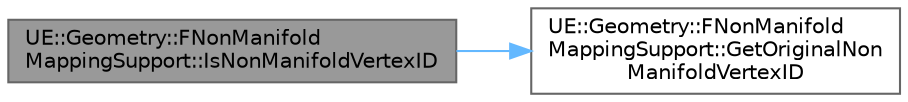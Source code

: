 digraph "UE::Geometry::FNonManifoldMappingSupport::IsNonManifoldVertexID"
{
 // INTERACTIVE_SVG=YES
 // LATEX_PDF_SIZE
  bgcolor="transparent";
  edge [fontname=Helvetica,fontsize=10,labelfontname=Helvetica,labelfontsize=10];
  node [fontname=Helvetica,fontsize=10,shape=box,height=0.2,width=0.4];
  rankdir="LR";
  Node1 [id="Node000001",label="UE::Geometry::FNonManifold\lMappingSupport::IsNonManifoldVertexID",height=0.2,width=0.4,color="gray40", fillcolor="grey60", style="filled", fontcolor="black",tooltip=" "];
  Node1 -> Node2 [id="edge1_Node000001_Node000002",color="steelblue1",style="solid",tooltip=" "];
  Node2 [id="Node000002",label="UE::Geometry::FNonManifold\lMappingSupport::GetOriginalNon\lManifoldVertexID",height=0.2,width=0.4,color="grey40", fillcolor="white", style="filled",URL="$d4/d00/classUE_1_1Geometry_1_1FNonManifoldMappingSupport.html#afe8d40f97fa08533400d596eeb1d79cd",tooltip=" "];
}
